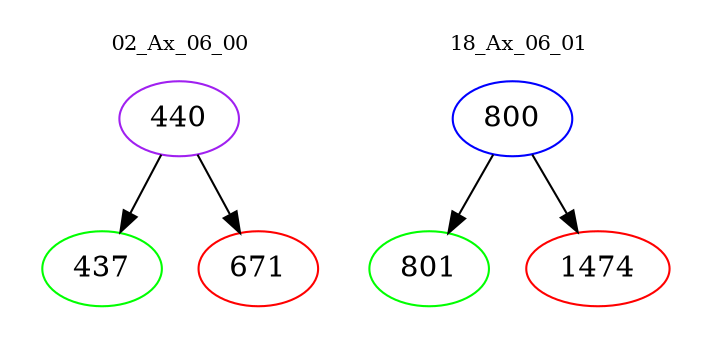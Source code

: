 digraph{
subgraph cluster_0 {
color = white
label = "02_Ax_06_00";
fontsize=10;
T0_440 [label="440", color="purple"]
T0_440 -> T0_437 [color="black"]
T0_437 [label="437", color="green"]
T0_440 -> T0_671 [color="black"]
T0_671 [label="671", color="red"]
}
subgraph cluster_1 {
color = white
label = "18_Ax_06_01";
fontsize=10;
T1_800 [label="800", color="blue"]
T1_800 -> T1_801 [color="black"]
T1_801 [label="801", color="green"]
T1_800 -> T1_1474 [color="black"]
T1_1474 [label="1474", color="red"]
}
}
